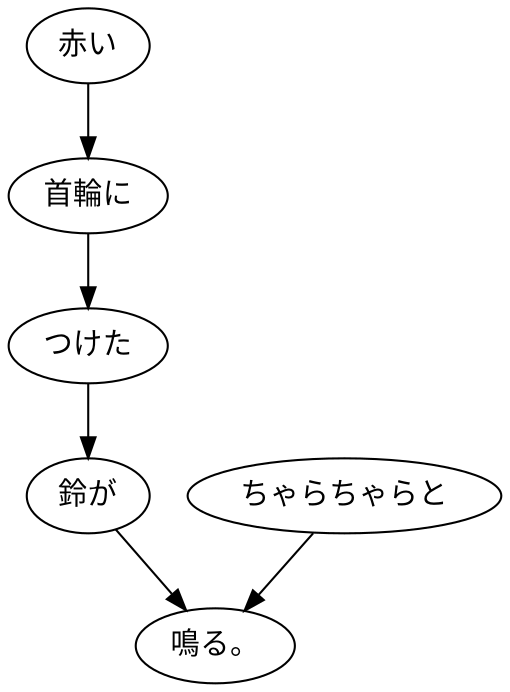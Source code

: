 digraph graph661 {
	node0 [label="赤い"];
	node1 [label="首輪に"];
	node2 [label="つけた"];
	node3 [label="鈴が"];
	node4 [label="ちゃらちゃらと"];
	node5 [label="鳴る。"];
	node0 -> node1;
	node1 -> node2;
	node2 -> node3;
	node3 -> node5;
	node4 -> node5;
}
